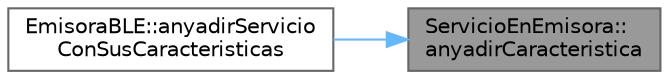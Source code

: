 digraph "ServicioEnEmisora::anyadirCaracteristica"
{
 // INTERACTIVE_SVG=YES
 // LATEX_PDF_SIZE
  bgcolor="transparent";
  edge [fontname=Helvetica,fontsize=10,labelfontname=Helvetica,labelfontsize=10];
  node [fontname=Helvetica,fontsize=10,shape=box,height=0.2,width=0.4];
  rankdir="RL";
  Node1 [id="Node000001",label="ServicioEnEmisora::\lanyadirCaracteristica",height=0.2,width=0.4,color="gray40", fillcolor="grey60", style="filled", fontcolor="black",tooltip="Añade una característica al servicio."];
  Node1 -> Node2 [id="edge1_Node000001_Node000002",dir="back",color="steelblue1",style="solid",tooltip=" "];
  Node2 [id="Node000002",label="EmisoraBLE::anyadirServicio\lConSusCaracteristicas",height=0.2,width=0.4,color="grey40", fillcolor="white", style="filled",URL="$d3/d52/a00023_aa589659b63ae877910eab1b39a93a339.html#aa589659b63ae877910eab1b39a93a339",tooltip="Añade un servicio y múltiples características a la emisora."];
}
